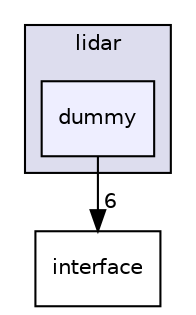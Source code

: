 digraph "modules/perception/obstacle/lidar/dummy" {
  compound=true
  node [ fontsize="10", fontname="Helvetica"];
  edge [ labelfontsize="10", labelfontname="Helvetica"];
  subgraph clusterdir_cea3b47e46c6e7de2071488d5a5d379a {
    graph [ bgcolor="#ddddee", pencolor="black", label="lidar" fontname="Helvetica", fontsize="10", URL="dir_cea3b47e46c6e7de2071488d5a5d379a.html"]
  dir_05f93b7ac3250597cf1cf815f666423b [shape=box, label="dummy", style="filled", fillcolor="#eeeeff", pencolor="black", URL="dir_05f93b7ac3250597cf1cf815f666423b.html"];
  }
  dir_0e511d950e936e02d380312a7eeeff9e [shape=box label="interface" URL="dir_0e511d950e936e02d380312a7eeeff9e.html"];
  dir_05f93b7ac3250597cf1cf815f666423b->dir_0e511d950e936e02d380312a7eeeff9e [headlabel="6", labeldistance=1.5 headhref="dir_000153_000156.html"];
}
